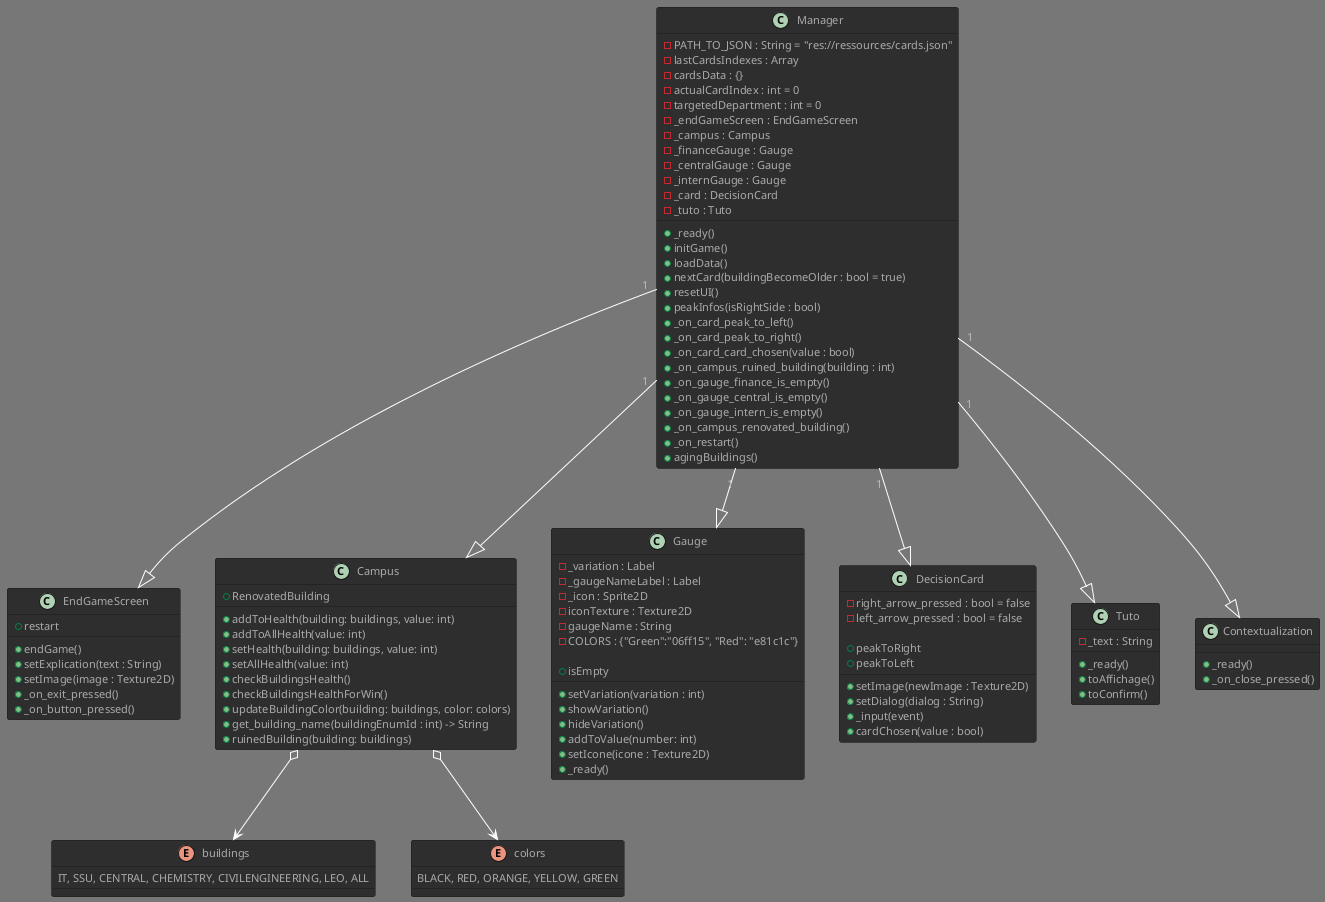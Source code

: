 @startuml T4
!theme reddress-darkgreen

class Manager {
    - PATH_TO_JSON : String = "res://ressources/cards.json"
    - lastCardsIndexes : Array
    - cardsData : {}
    - actualCardIndex : int = 0
    - targetedDepartment : int = 0
    - _endGameScreen : EndGameScreen
    - _campus : Campus
    - _financeGauge : Gauge
    - _centralGauge : Gauge
    - _internGauge : Gauge
    - _card : DecisionCard
    - _tuto : Tuto

    + _ready()
    + initGame()
    + loadData()
    + nextCard(buildingBecomeOlder : bool = true)
    + resetUI()
    + peakInfos(isRightSide : bool)
    + _on_card_peak_to_left()
    + _on_card_peak_to_right()
    + _on_card_card_chosen(value : bool)
    + _on_campus_ruined_building(building : int)
    + _on_gauge_finance_is_empty()
    + _on_gauge_central_is_empty()
    + _on_gauge_intern_is_empty()
    + _on_campus_renovated_building()
    + _on_restart()
    + agingBuildings()
}

class EndGameScreen {
    + endGame()
    + setExplication(text : String)
    + setImage(image : Texture2D)
    + _on_exit_pressed()
    + _on_button_pressed()
    + restart
}

class Campus {
    + addToHealth(building: buildings, value: int)
    + addToAllHealth(value: int)
    + setHealth(building: buildings, value: int)
    + setAllHealth(value: int)
    + checkBuildingsHealth()
    + checkBuildingsHealthForWin()
    + updateBuildingColor(building: buildings, color: colors)
    + get_building_name(buildingEnumId : int) -> String
    + ruinedBuilding(building: buildings)
    + RenovatedBuilding
}

enum buildings {
    IT, SSU, CENTRAL, CHEMISTRY, CIVILENGINEERING, LEO, ALL
}
enum colors {
    BLACK, RED, ORANGE, YELLOW, GREEN
}

Campus o--> buildings
Campus o--> colors

class Gauge {
    - _variation : Label
    - _gaugeNameLabel : Label
    - _icon : Sprite2D
    - iconTexture : Texture2D
    - gaugeName : String
    - COLORS : {"Green":"06ff15", "Red": "e81c1c"}

    + setVariation(variation : int)
    + showVariation()
    + hideVariation()
    + addToValue(number: int)
    + setIcone(icone : Texture2D)
    + _ready()
    + isEmpty
}

class DecisionCard {
    - right_arrow_pressed : bool = false
    - left_arrow_pressed : bool = false

    + setImage(newImage : Texture2D)
    + setDialog(dialog : String)
    + _input(event)
    + peakToRight
    + peakToLeft
    + cardChosen(value : bool)
}

class Tuto {
    - _text : String
    + _ready()
    + toAffichage()
    + toConfirm()
}

class Contextualization {
    + _ready()
    + _on_close_pressed()
}

Manager "1"--|> EndGameScreen
Manager "1"--|> Campus
Manager "1"--|> Gauge
Manager "1"--|> DecisionCard
Manager "1"--|> Tuto
Manager "1"--|> Contextualization

@enduml